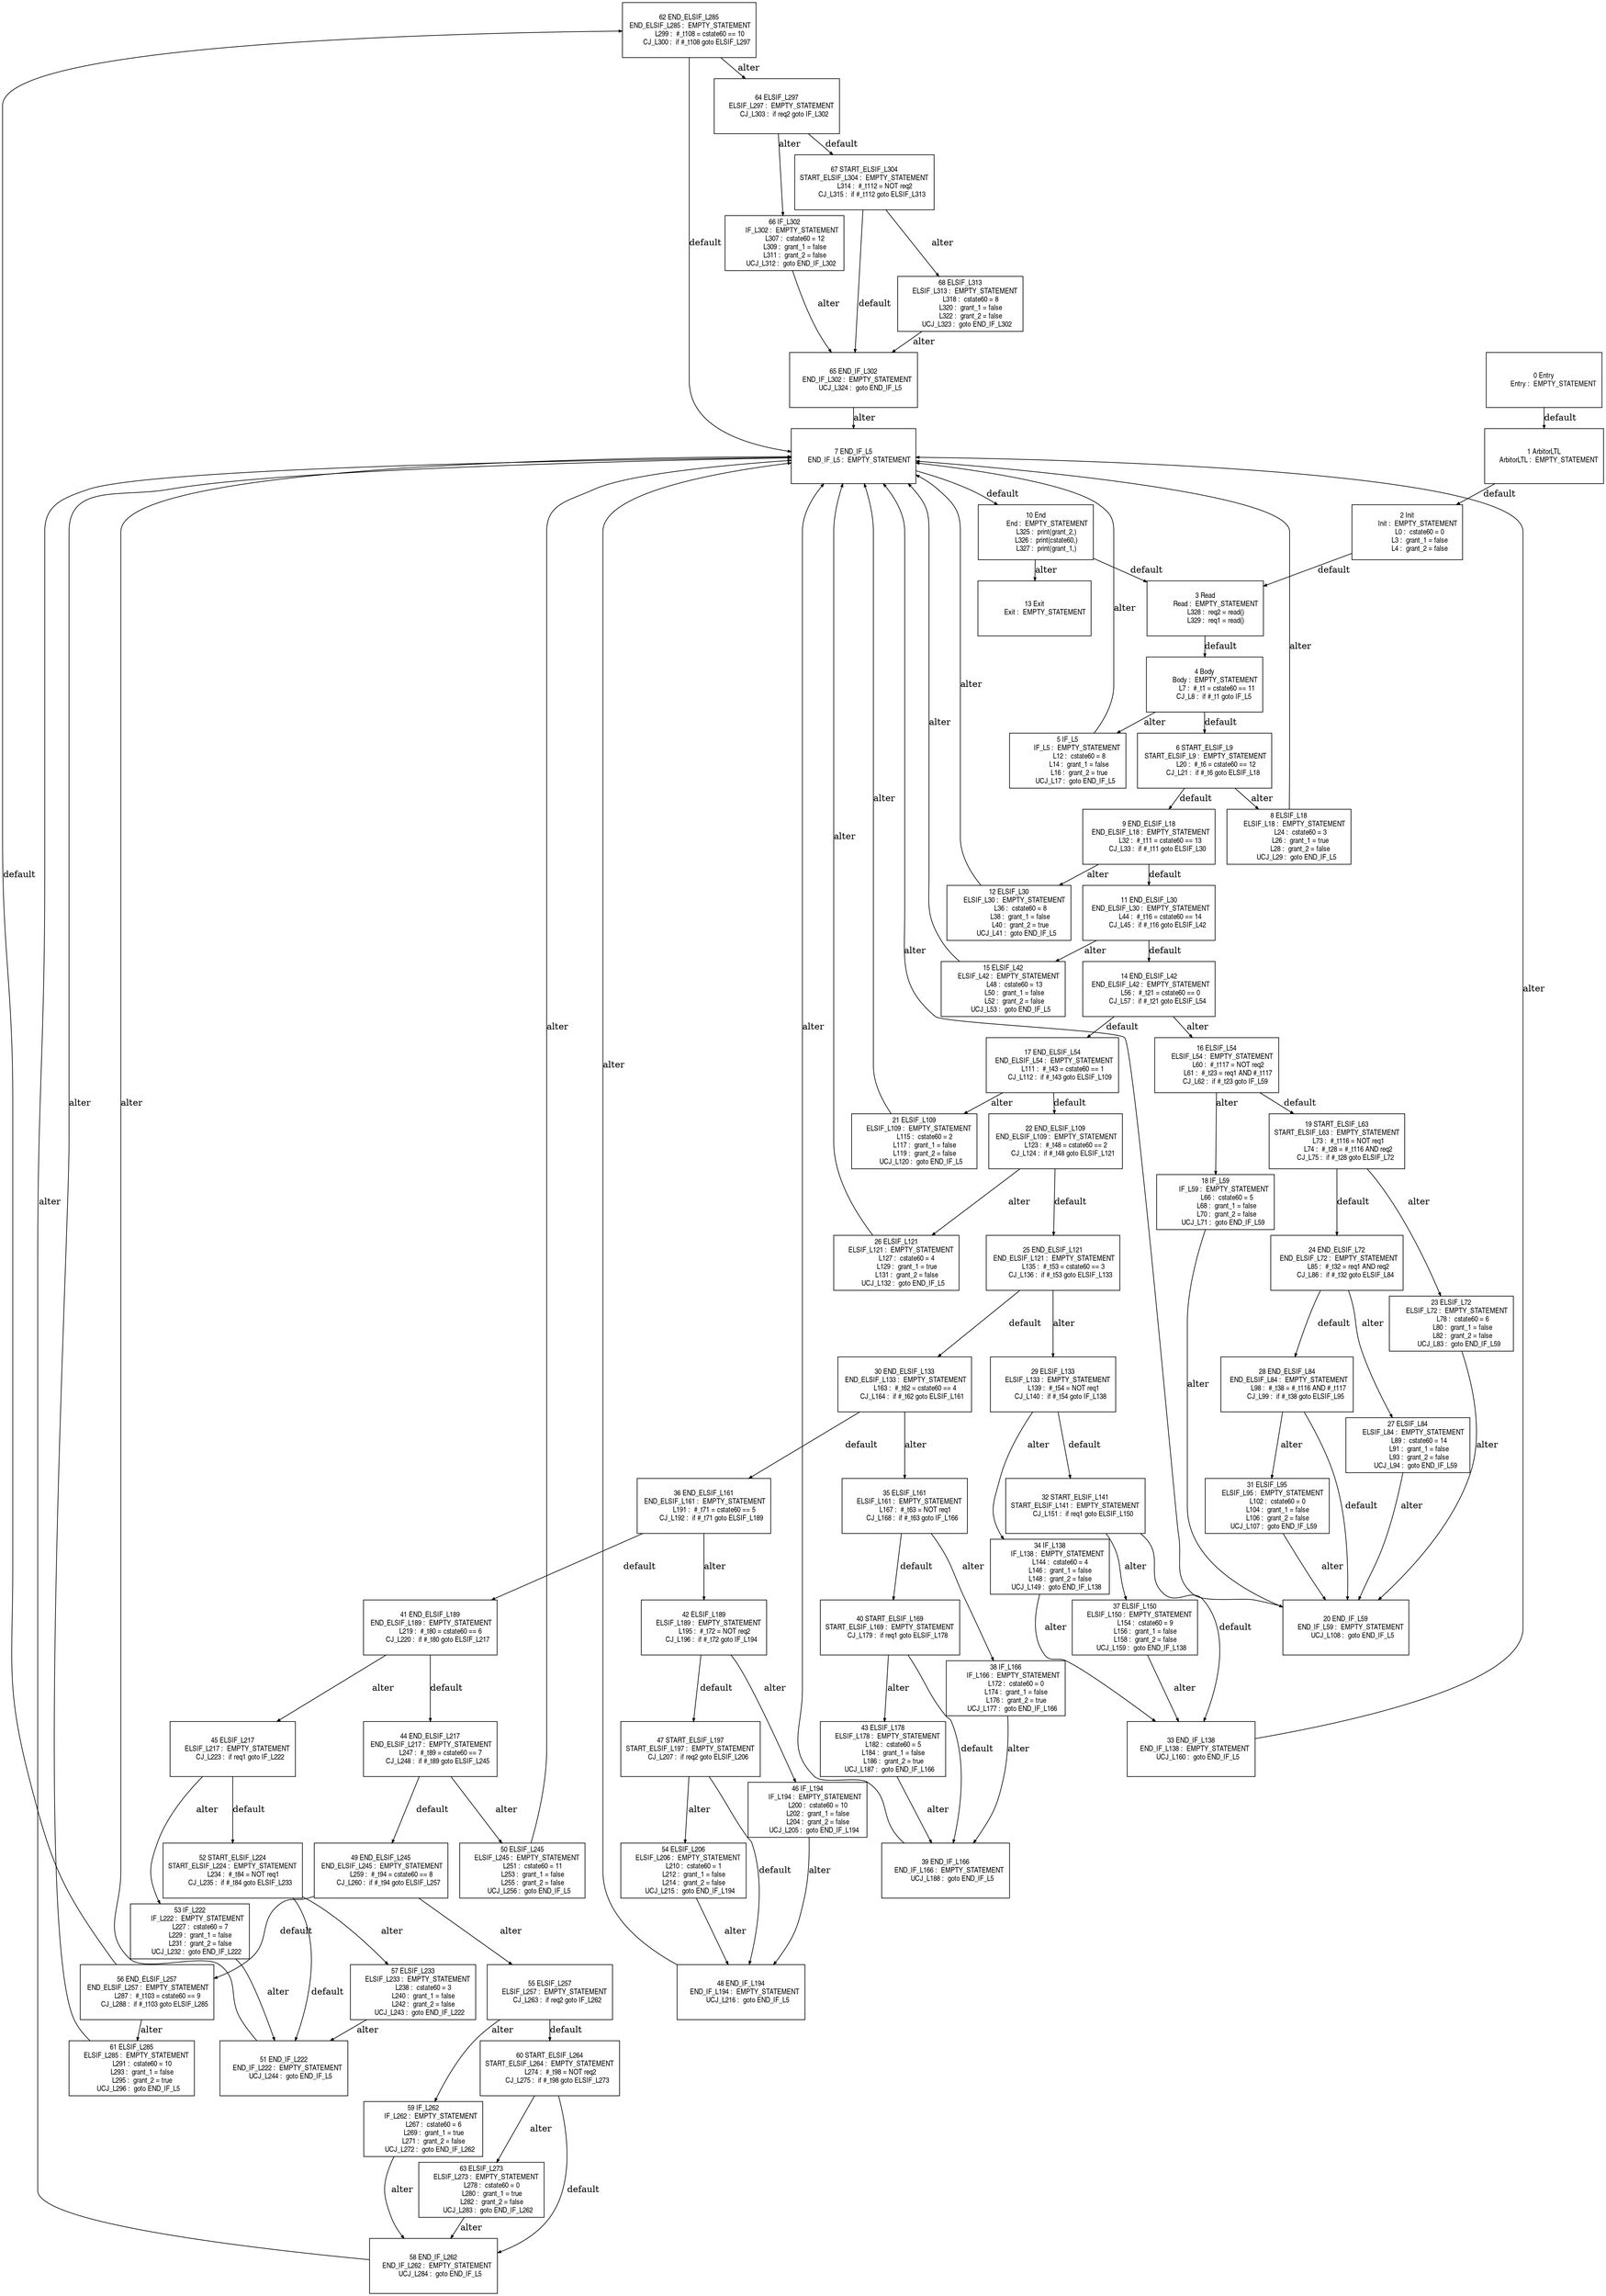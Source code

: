 digraph G {
  ranksep=.25;
  edge [arrowsize=.5]
  node [shape=rectangle, fontname="ArialNarrow",
        fontsize=12,  height=1.2];
  "62 END_ELSIF_L285
 END_ELSIF_L285 :  EMPTY_STATEMENT
           L299 :  #_t108 = cstate60 == 10
        CJ_L300 :  if #_t108 goto ELSIF_L297
"; "6 START_ELSIF_L9
 START_ELSIF_L9 :  EMPTY_STATEMENT
            L20 :  #_t6 = cstate60 == 12
         CJ_L21 :  if #_t6 goto ELSIF_L18
"; "29 ELSIF_L133
     ELSIF_L133 :  EMPTY_STATEMENT
           L139 :  #_t54 = NOT req1
        CJ_L140 :  if #_t54 goto IF_L138
"; "47 START_ELSIF_L197
START_ELSIF_L197 :  EMPTY_STATEMENT
        CJ_L207 :  if req2 goto ELSIF_L206
"; "15 ELSIF_L42
      ELSIF_L42 :  EMPTY_STATEMENT
            L48 :  cstate60 = 13
            L50 :  grant_1 = false
            L52 :  grant_2 = false
        UCJ_L53 :  goto END_IF_L5
"; "14 END_ELSIF_L42
  END_ELSIF_L42 :  EMPTY_STATEMENT
            L56 :  #_t21 = cstate60 == 0
         CJ_L57 :  if #_t21 goto ELSIF_L54
"; "63 ELSIF_L273
     ELSIF_L273 :  EMPTY_STATEMENT
           L278 :  cstate60 = 0
           L280 :  grant_1 = true
           L282 :  grant_2 = false
       UCJ_L283 :  goto END_IF_L262
"; "18 IF_L59
         IF_L59 :  EMPTY_STATEMENT
            L66 :  cstate60 = 5
            L68 :  grant_1 = false
            L70 :  grant_2 = false
        UCJ_L71 :  goto END_IF_L59
"; "46 IF_L194
        IF_L194 :  EMPTY_STATEMENT
           L200 :  cstate60 = 10
           L202 :  grant_1 = false
           L204 :  grant_2 = false
       UCJ_L205 :  goto END_IF_L194
"; "55 ELSIF_L257
     ELSIF_L257 :  EMPTY_STATEMENT
        CJ_L263 :  if req2 goto IF_L262
"; "37 ELSIF_L150
     ELSIF_L150 :  EMPTY_STATEMENT
           L154 :  cstate60 = 9
           L156 :  grant_1 = false
           L158 :  grant_2 = false
       UCJ_L159 :  goto END_IF_L138
"; "54 ELSIF_L206
     ELSIF_L206 :  EMPTY_STATEMENT
           L210 :  cstate60 = 1
           L212 :  grant_1 = false
           L214 :  grant_2 = false
       UCJ_L215 :  goto END_IF_L194
"; "7 END_IF_L5
      END_IF_L5 :  EMPTY_STATEMENT
"; "12 ELSIF_L30
      ELSIF_L30 :  EMPTY_STATEMENT
            L36 :  cstate60 = 8
            L38 :  grant_1 = false
            L40 :  grant_2 = true
        UCJ_L41 :  goto END_IF_L5
"; "42 ELSIF_L189
     ELSIF_L189 :  EMPTY_STATEMENT
           L195 :  #_t72 = NOT req2
        CJ_L196 :  if #_t72 goto IF_L194
"; "32 START_ELSIF_L141
START_ELSIF_L141 :  EMPTY_STATEMENT
        CJ_L151 :  if req1 goto ELSIF_L150
"; "24 END_ELSIF_L72
  END_ELSIF_L72 :  EMPTY_STATEMENT
            L85 :  #_t32 = req1 AND req2
         CJ_L86 :  if #_t32 goto ELSIF_L84
"; "10 End
            End :  EMPTY_STATEMENT
           L325 :  print(grant_2,)
           L326 :  print(cstate60,)
           L327 :  print(grant_1,)
"; "25 END_ELSIF_L121
 END_ELSIF_L121 :  EMPTY_STATEMENT
           L135 :  #_t53 = cstate60 == 3
        CJ_L136 :  if #_t53 goto ELSIF_L133
"; "23 ELSIF_L72
      ELSIF_L72 :  EMPTY_STATEMENT
            L78 :  cstate60 = 6
            L80 :  grant_1 = false
            L82 :  grant_2 = false
        UCJ_L83 :  goto END_IF_L59
"; "28 END_ELSIF_L84
  END_ELSIF_L84 :  EMPTY_STATEMENT
            L98 :  #_t38 = #_t116 AND #_t117
         CJ_L99 :  if #_t38 goto ELSIF_L95
"; "50 ELSIF_L245
     ELSIF_L245 :  EMPTY_STATEMENT
           L251 :  cstate60 = 11
           L253 :  grant_1 = false
           L255 :  grant_2 = false
       UCJ_L256 :  goto END_IF_L5
"; "8 ELSIF_L18
      ELSIF_L18 :  EMPTY_STATEMENT
            L24 :  cstate60 = 3
            L26 :  grant_1 = true
            L28 :  grant_2 = false
        UCJ_L29 :  goto END_IF_L5
"; "34 IF_L138
        IF_L138 :  EMPTY_STATEMENT
           L144 :  cstate60 = 4
           L146 :  grant_1 = false
           L148 :  grant_2 = false
       UCJ_L149 :  goto END_IF_L138
"; "45 ELSIF_L217
     ELSIF_L217 :  EMPTY_STATEMENT
        CJ_L223 :  if req1 goto IF_L222
"; "1 ArbitorLTL
     ArbitorLTL :  EMPTY_STATEMENT
"; "4 Body
           Body :  EMPTY_STATEMENT
             L7 :  #_t1 = cstate60 == 11
          CJ_L8 :  if #_t1 goto IF_L5
"; "41 END_ELSIF_L189
 END_ELSIF_L189 :  EMPTY_STATEMENT
           L219 :  #_t80 = cstate60 == 6
        CJ_L220 :  if #_t80 goto ELSIF_L217
"; "31 ELSIF_L95
      ELSIF_L95 :  EMPTY_STATEMENT
           L102 :  cstate60 = 0
           L104 :  grant_1 = false
           L106 :  grant_2 = false
       UCJ_L107 :  goto END_IF_L59
"; "38 IF_L166
        IF_L166 :  EMPTY_STATEMENT
           L172 :  cstate60 = 0
           L174 :  grant_1 = false
           L176 :  grant_2 = true
       UCJ_L177 :  goto END_IF_L166
"; "0 Entry
          Entry :  EMPTY_STATEMENT
"; "59 IF_L262
        IF_L262 :  EMPTY_STATEMENT
           L267 :  cstate60 = 6
           L269 :  grant_1 = true
           L271 :  grant_2 = false
       UCJ_L272 :  goto END_IF_L262
"; "35 ELSIF_L161
     ELSIF_L161 :  EMPTY_STATEMENT
           L167 :  #_t63 = NOT req1
        CJ_L168 :  if #_t63 goto IF_L166
"; "44 END_ELSIF_L217
 END_ELSIF_L217 :  EMPTY_STATEMENT
           L247 :  #_t89 = cstate60 == 7
        CJ_L248 :  if #_t89 goto ELSIF_L245
"; "64 ELSIF_L297
     ELSIF_L297 :  EMPTY_STATEMENT
        CJ_L303 :  if req2 goto IF_L302
"; "48 END_IF_L194
    END_IF_L194 :  EMPTY_STATEMENT
       UCJ_L216 :  goto END_IF_L5
"; "16 ELSIF_L54
      ELSIF_L54 :  EMPTY_STATEMENT
            L60 :  #_t117 = NOT req2
            L61 :  #_t23 = req1 AND #_t117
         CJ_L62 :  if #_t23 goto IF_L59
"; "30 END_ELSIF_L133
 END_ELSIF_L133 :  EMPTY_STATEMENT
           L163 :  #_t62 = cstate60 == 4
        CJ_L164 :  if #_t62 goto ELSIF_L161
"; "9 END_ELSIF_L18
  END_ELSIF_L18 :  EMPTY_STATEMENT
            L32 :  #_t11 = cstate60 == 13
         CJ_L33 :  if #_t11 goto ELSIF_L30
"; "43 ELSIF_L178
     ELSIF_L178 :  EMPTY_STATEMENT
           L182 :  cstate60 = 5
           L184 :  grant_1 = false
           L186 :  grant_2 = true
       UCJ_L187 :  goto END_IF_L166
"; "3 Read
           Read :  EMPTY_STATEMENT
           L328 :  req2 = read()
           L329 :  req1 = read()
"; "40 START_ELSIF_L169
START_ELSIF_L169 :  EMPTY_STATEMENT
        CJ_L179 :  if req1 goto ELSIF_L178
"; "39 END_IF_L166
    END_IF_L166 :  EMPTY_STATEMENT
       UCJ_L188 :  goto END_IF_L5
"; "19 START_ELSIF_L63
START_ELSIF_L63 :  EMPTY_STATEMENT
            L73 :  #_t116 = NOT req1
            L74 :  #_t28 = #_t116 AND req2
         CJ_L75 :  if #_t28 goto ELSIF_L72
"; "52 START_ELSIF_L224
START_ELSIF_L224 :  EMPTY_STATEMENT
           L234 :  #_t84 = NOT req1
        CJ_L235 :  if #_t84 goto ELSIF_L233
"; "58 END_IF_L262
    END_IF_L262 :  EMPTY_STATEMENT
       UCJ_L284 :  goto END_IF_L5
"; "5 IF_L5
          IF_L5 :  EMPTY_STATEMENT
            L12 :  cstate60 = 8
            L14 :  grant_1 = false
            L16 :  grant_2 = true
        UCJ_L17 :  goto END_IF_L5
"; "49 END_ELSIF_L245
 END_ELSIF_L245 :  EMPTY_STATEMENT
           L259 :  #_t94 = cstate60 == 8
        CJ_L260 :  if #_t94 goto ELSIF_L257
"; "68 ELSIF_L313
     ELSIF_L313 :  EMPTY_STATEMENT
           L318 :  cstate60 = 8
           L320 :  grant_1 = false
           L322 :  grant_2 = false
       UCJ_L323 :  goto END_IF_L302
"; "13 Exit
           Exit :  EMPTY_STATEMENT
"; "26 ELSIF_L121
     ELSIF_L121 :  EMPTY_STATEMENT
           L127 :  cstate60 = 4
           L129 :  grant_1 = true
           L131 :  grant_2 = false
       UCJ_L132 :  goto END_IF_L5
"; "11 END_ELSIF_L30
  END_ELSIF_L30 :  EMPTY_STATEMENT
            L44 :  #_t16 = cstate60 == 14
         CJ_L45 :  if #_t16 goto ELSIF_L42
"; "61 ELSIF_L285
     ELSIF_L285 :  EMPTY_STATEMENT
           L291 :  cstate60 = 10
           L293 :  grant_1 = false
           L295 :  grant_2 = true
       UCJ_L296 :  goto END_IF_L5
"; "17 END_ELSIF_L54
  END_ELSIF_L54 :  EMPTY_STATEMENT
           L111 :  #_t43 = cstate60 == 1
        CJ_L112 :  if #_t43 goto ELSIF_L109
"; "67 START_ELSIF_L304
START_ELSIF_L304 :  EMPTY_STATEMENT
           L314 :  #_t112 = NOT req2
        CJ_L315 :  if #_t112 goto ELSIF_L313
"; "22 END_ELSIF_L109
 END_ELSIF_L109 :  EMPTY_STATEMENT
           L123 :  #_t48 = cstate60 == 2
        CJ_L124 :  if #_t48 goto ELSIF_L121
"; "53 IF_L222
        IF_L222 :  EMPTY_STATEMENT
           L227 :  cstate60 = 7
           L229 :  grant_1 = false
           L231 :  grant_2 = false
       UCJ_L232 :  goto END_IF_L222
"; "65 END_IF_L302
    END_IF_L302 :  EMPTY_STATEMENT
       UCJ_L324 :  goto END_IF_L5
"; "20 END_IF_L59
     END_IF_L59 :  EMPTY_STATEMENT
       UCJ_L108 :  goto END_IF_L5
"; "66 IF_L302
        IF_L302 :  EMPTY_STATEMENT
           L307 :  cstate60 = 12
           L309 :  grant_1 = false
           L311 :  grant_2 = false
       UCJ_L312 :  goto END_IF_L302
"; "36 END_ELSIF_L161
 END_ELSIF_L161 :  EMPTY_STATEMENT
           L191 :  #_t71 = cstate60 == 5
        CJ_L192 :  if #_t71 goto ELSIF_L189
"; "60 START_ELSIF_L264
START_ELSIF_L264 :  EMPTY_STATEMENT
           L274 :  #_t98 = NOT req2
        CJ_L275 :  if #_t98 goto ELSIF_L273
"; "56 END_ELSIF_L257
 END_ELSIF_L257 :  EMPTY_STATEMENT
           L287 :  #_t103 = cstate60 == 9
        CJ_L288 :  if #_t103 goto ELSIF_L285
"; "57 ELSIF_L233
     ELSIF_L233 :  EMPTY_STATEMENT
           L238 :  cstate60 = 3
           L240 :  grant_1 = false
           L242 :  grant_2 = false
       UCJ_L243 :  goto END_IF_L222
"; "51 END_IF_L222
    END_IF_L222 :  EMPTY_STATEMENT
       UCJ_L244 :  goto END_IF_L5
"; "21 ELSIF_L109
     ELSIF_L109 :  EMPTY_STATEMENT
           L115 :  cstate60 = 2
           L117 :  grant_1 = false
           L119 :  grant_2 = false
       UCJ_L120 :  goto END_IF_L5
"; "2 Init
           Init :  EMPTY_STATEMENT
             L0 :  cstate60 = 0
             L3 :  grant_1 = false
             L4 :  grant_2 = false
"; "27 ELSIF_L84
      ELSIF_L84 :  EMPTY_STATEMENT
            L89 :  cstate60 = 14
            L91 :  grant_1 = false
            L93 :  grant_2 = false
        UCJ_L94 :  goto END_IF_L59
"; "33 END_IF_L138
    END_IF_L138 :  EMPTY_STATEMENT
       UCJ_L160 :  goto END_IF_L5
"; 
  "1 ArbitorLTL
     ArbitorLTL :  EMPTY_STATEMENT
" -> "2 Init
           Init :  EMPTY_STATEMENT
             L0 :  cstate60 = 0
             L3 :  grant_1 = false
             L4 :  grant_2 = false
"  [label="default"];
  "2 Init
           Init :  EMPTY_STATEMENT
             L0 :  cstate60 = 0
             L3 :  grant_1 = false
             L4 :  grant_2 = false
" -> "3 Read
           Read :  EMPTY_STATEMENT
           L328 :  req2 = read()
           L329 :  req1 = read()
"  [label="default"];
  "4 Body
           Body :  EMPTY_STATEMENT
             L7 :  #_t1 = cstate60 == 11
          CJ_L8 :  if #_t1 goto IF_L5
" -> "6 START_ELSIF_L9
 START_ELSIF_L9 :  EMPTY_STATEMENT
            L20 :  #_t6 = cstate60 == 12
         CJ_L21 :  if #_t6 goto ELSIF_L18
"  [label="default"];
  "4 Body
           Body :  EMPTY_STATEMENT
             L7 :  #_t1 = cstate60 == 11
          CJ_L8 :  if #_t1 goto IF_L5
" -> "5 IF_L5
          IF_L5 :  EMPTY_STATEMENT
            L12 :  cstate60 = 8
            L14 :  grant_1 = false
            L16 :  grant_2 = true
        UCJ_L17 :  goto END_IF_L5
"  [label="alter"];
  "5 IF_L5
          IF_L5 :  EMPTY_STATEMENT
            L12 :  cstate60 = 8
            L14 :  grant_1 = false
            L16 :  grant_2 = true
        UCJ_L17 :  goto END_IF_L5
" -> "7 END_IF_L5
      END_IF_L5 :  EMPTY_STATEMENT
"  [label="alter"];
  "6 START_ELSIF_L9
 START_ELSIF_L9 :  EMPTY_STATEMENT
            L20 :  #_t6 = cstate60 == 12
         CJ_L21 :  if #_t6 goto ELSIF_L18
" -> "9 END_ELSIF_L18
  END_ELSIF_L18 :  EMPTY_STATEMENT
            L32 :  #_t11 = cstate60 == 13
         CJ_L33 :  if #_t11 goto ELSIF_L30
"  [label="default"];
  "6 START_ELSIF_L9
 START_ELSIF_L9 :  EMPTY_STATEMENT
            L20 :  #_t6 = cstate60 == 12
         CJ_L21 :  if #_t6 goto ELSIF_L18
" -> "8 ELSIF_L18
      ELSIF_L18 :  EMPTY_STATEMENT
            L24 :  cstate60 = 3
            L26 :  grant_1 = true
            L28 :  grant_2 = false
        UCJ_L29 :  goto END_IF_L5
"  [label="alter"];
  "8 ELSIF_L18
      ELSIF_L18 :  EMPTY_STATEMENT
            L24 :  cstate60 = 3
            L26 :  grant_1 = true
            L28 :  grant_2 = false
        UCJ_L29 :  goto END_IF_L5
" -> "7 END_IF_L5
      END_IF_L5 :  EMPTY_STATEMENT
"  [label="alter"];
  "9 END_ELSIF_L18
  END_ELSIF_L18 :  EMPTY_STATEMENT
            L32 :  #_t11 = cstate60 == 13
         CJ_L33 :  if #_t11 goto ELSIF_L30
" -> "11 END_ELSIF_L30
  END_ELSIF_L30 :  EMPTY_STATEMENT
            L44 :  #_t16 = cstate60 == 14
         CJ_L45 :  if #_t16 goto ELSIF_L42
"  [label="default"];
  "9 END_ELSIF_L18
  END_ELSIF_L18 :  EMPTY_STATEMENT
            L32 :  #_t11 = cstate60 == 13
         CJ_L33 :  if #_t11 goto ELSIF_L30
" -> "12 ELSIF_L30
      ELSIF_L30 :  EMPTY_STATEMENT
            L36 :  cstate60 = 8
            L38 :  grant_1 = false
            L40 :  grant_2 = true
        UCJ_L41 :  goto END_IF_L5
"  [label="alter"];
  "12 ELSIF_L30
      ELSIF_L30 :  EMPTY_STATEMENT
            L36 :  cstate60 = 8
            L38 :  grant_1 = false
            L40 :  grant_2 = true
        UCJ_L41 :  goto END_IF_L5
" -> "7 END_IF_L5
      END_IF_L5 :  EMPTY_STATEMENT
"  [label="alter"];
  "11 END_ELSIF_L30
  END_ELSIF_L30 :  EMPTY_STATEMENT
            L44 :  #_t16 = cstate60 == 14
         CJ_L45 :  if #_t16 goto ELSIF_L42
" -> "14 END_ELSIF_L42
  END_ELSIF_L42 :  EMPTY_STATEMENT
            L56 :  #_t21 = cstate60 == 0
         CJ_L57 :  if #_t21 goto ELSIF_L54
"  [label="default"];
  "11 END_ELSIF_L30
  END_ELSIF_L30 :  EMPTY_STATEMENT
            L44 :  #_t16 = cstate60 == 14
         CJ_L45 :  if #_t16 goto ELSIF_L42
" -> "15 ELSIF_L42
      ELSIF_L42 :  EMPTY_STATEMENT
            L48 :  cstate60 = 13
            L50 :  grant_1 = false
            L52 :  grant_2 = false
        UCJ_L53 :  goto END_IF_L5
"  [label="alter"];
  "15 ELSIF_L42
      ELSIF_L42 :  EMPTY_STATEMENT
            L48 :  cstate60 = 13
            L50 :  grant_1 = false
            L52 :  grant_2 = false
        UCJ_L53 :  goto END_IF_L5
" -> "7 END_IF_L5
      END_IF_L5 :  EMPTY_STATEMENT
"  [label="alter"];
  "14 END_ELSIF_L42
  END_ELSIF_L42 :  EMPTY_STATEMENT
            L56 :  #_t21 = cstate60 == 0
         CJ_L57 :  if #_t21 goto ELSIF_L54
" -> "17 END_ELSIF_L54
  END_ELSIF_L54 :  EMPTY_STATEMENT
           L111 :  #_t43 = cstate60 == 1
        CJ_L112 :  if #_t43 goto ELSIF_L109
"  [label="default"];
  "14 END_ELSIF_L42
  END_ELSIF_L42 :  EMPTY_STATEMENT
            L56 :  #_t21 = cstate60 == 0
         CJ_L57 :  if #_t21 goto ELSIF_L54
" -> "16 ELSIF_L54
      ELSIF_L54 :  EMPTY_STATEMENT
            L60 :  #_t117 = NOT req2
            L61 :  #_t23 = req1 AND #_t117
         CJ_L62 :  if #_t23 goto IF_L59
"  [label="alter"];
  "16 ELSIF_L54
      ELSIF_L54 :  EMPTY_STATEMENT
            L60 :  #_t117 = NOT req2
            L61 :  #_t23 = req1 AND #_t117
         CJ_L62 :  if #_t23 goto IF_L59
" -> "19 START_ELSIF_L63
START_ELSIF_L63 :  EMPTY_STATEMENT
            L73 :  #_t116 = NOT req1
            L74 :  #_t28 = #_t116 AND req2
         CJ_L75 :  if #_t28 goto ELSIF_L72
"  [label="default"];
  "16 ELSIF_L54
      ELSIF_L54 :  EMPTY_STATEMENT
            L60 :  #_t117 = NOT req2
            L61 :  #_t23 = req1 AND #_t117
         CJ_L62 :  if #_t23 goto IF_L59
" -> "18 IF_L59
         IF_L59 :  EMPTY_STATEMENT
            L66 :  cstate60 = 5
            L68 :  grant_1 = false
            L70 :  grant_2 = false
        UCJ_L71 :  goto END_IF_L59
"  [label="alter"];
  "18 IF_L59
         IF_L59 :  EMPTY_STATEMENT
            L66 :  cstate60 = 5
            L68 :  grant_1 = false
            L70 :  grant_2 = false
        UCJ_L71 :  goto END_IF_L59
" -> "20 END_IF_L59
     END_IF_L59 :  EMPTY_STATEMENT
       UCJ_L108 :  goto END_IF_L5
"  [label="alter"];
  "19 START_ELSIF_L63
START_ELSIF_L63 :  EMPTY_STATEMENT
            L73 :  #_t116 = NOT req1
            L74 :  #_t28 = #_t116 AND req2
         CJ_L75 :  if #_t28 goto ELSIF_L72
" -> "24 END_ELSIF_L72
  END_ELSIF_L72 :  EMPTY_STATEMENT
            L85 :  #_t32 = req1 AND req2
         CJ_L86 :  if #_t32 goto ELSIF_L84
"  [label="default"];
  "19 START_ELSIF_L63
START_ELSIF_L63 :  EMPTY_STATEMENT
            L73 :  #_t116 = NOT req1
            L74 :  #_t28 = #_t116 AND req2
         CJ_L75 :  if #_t28 goto ELSIF_L72
" -> "23 ELSIF_L72
      ELSIF_L72 :  EMPTY_STATEMENT
            L78 :  cstate60 = 6
            L80 :  grant_1 = false
            L82 :  grant_2 = false
        UCJ_L83 :  goto END_IF_L59
"  [label="alter"];
  "23 ELSIF_L72
      ELSIF_L72 :  EMPTY_STATEMENT
            L78 :  cstate60 = 6
            L80 :  grant_1 = false
            L82 :  grant_2 = false
        UCJ_L83 :  goto END_IF_L59
" -> "20 END_IF_L59
     END_IF_L59 :  EMPTY_STATEMENT
       UCJ_L108 :  goto END_IF_L5
"  [label="alter"];
  "24 END_ELSIF_L72
  END_ELSIF_L72 :  EMPTY_STATEMENT
            L85 :  #_t32 = req1 AND req2
         CJ_L86 :  if #_t32 goto ELSIF_L84
" -> "28 END_ELSIF_L84
  END_ELSIF_L84 :  EMPTY_STATEMENT
            L98 :  #_t38 = #_t116 AND #_t117
         CJ_L99 :  if #_t38 goto ELSIF_L95
"  [label="default"];
  "24 END_ELSIF_L72
  END_ELSIF_L72 :  EMPTY_STATEMENT
            L85 :  #_t32 = req1 AND req2
         CJ_L86 :  if #_t32 goto ELSIF_L84
" -> "27 ELSIF_L84
      ELSIF_L84 :  EMPTY_STATEMENT
            L89 :  cstate60 = 14
            L91 :  grant_1 = false
            L93 :  grant_2 = false
        UCJ_L94 :  goto END_IF_L59
"  [label="alter"];
  "27 ELSIF_L84
      ELSIF_L84 :  EMPTY_STATEMENT
            L89 :  cstate60 = 14
            L91 :  grant_1 = false
            L93 :  grant_2 = false
        UCJ_L94 :  goto END_IF_L59
" -> "20 END_IF_L59
     END_IF_L59 :  EMPTY_STATEMENT
       UCJ_L108 :  goto END_IF_L5
"  [label="alter"];
  "28 END_ELSIF_L84
  END_ELSIF_L84 :  EMPTY_STATEMENT
            L98 :  #_t38 = #_t116 AND #_t117
         CJ_L99 :  if #_t38 goto ELSIF_L95
" -> "20 END_IF_L59
     END_IF_L59 :  EMPTY_STATEMENT
       UCJ_L108 :  goto END_IF_L5
"  [label="default"];
  "28 END_ELSIF_L84
  END_ELSIF_L84 :  EMPTY_STATEMENT
            L98 :  #_t38 = #_t116 AND #_t117
         CJ_L99 :  if #_t38 goto ELSIF_L95
" -> "31 ELSIF_L95
      ELSIF_L95 :  EMPTY_STATEMENT
           L102 :  cstate60 = 0
           L104 :  grant_1 = false
           L106 :  grant_2 = false
       UCJ_L107 :  goto END_IF_L59
"  [label="alter"];
  "31 ELSIF_L95
      ELSIF_L95 :  EMPTY_STATEMENT
           L102 :  cstate60 = 0
           L104 :  grant_1 = false
           L106 :  grant_2 = false
       UCJ_L107 :  goto END_IF_L59
" -> "20 END_IF_L59
     END_IF_L59 :  EMPTY_STATEMENT
       UCJ_L108 :  goto END_IF_L5
"  [label="alter"];
  "20 END_IF_L59
     END_IF_L59 :  EMPTY_STATEMENT
       UCJ_L108 :  goto END_IF_L5
" -> "7 END_IF_L5
      END_IF_L5 :  EMPTY_STATEMENT
"  [label="alter"];
  "17 END_ELSIF_L54
  END_ELSIF_L54 :  EMPTY_STATEMENT
           L111 :  #_t43 = cstate60 == 1
        CJ_L112 :  if #_t43 goto ELSIF_L109
" -> "22 END_ELSIF_L109
 END_ELSIF_L109 :  EMPTY_STATEMENT
           L123 :  #_t48 = cstate60 == 2
        CJ_L124 :  if #_t48 goto ELSIF_L121
"  [label="default"];
  "17 END_ELSIF_L54
  END_ELSIF_L54 :  EMPTY_STATEMENT
           L111 :  #_t43 = cstate60 == 1
        CJ_L112 :  if #_t43 goto ELSIF_L109
" -> "21 ELSIF_L109
     ELSIF_L109 :  EMPTY_STATEMENT
           L115 :  cstate60 = 2
           L117 :  grant_1 = false
           L119 :  grant_2 = false
       UCJ_L120 :  goto END_IF_L5
"  [label="alter"];
  "21 ELSIF_L109
     ELSIF_L109 :  EMPTY_STATEMENT
           L115 :  cstate60 = 2
           L117 :  grant_1 = false
           L119 :  grant_2 = false
       UCJ_L120 :  goto END_IF_L5
" -> "7 END_IF_L5
      END_IF_L5 :  EMPTY_STATEMENT
"  [label="alter"];
  "22 END_ELSIF_L109
 END_ELSIF_L109 :  EMPTY_STATEMENT
           L123 :  #_t48 = cstate60 == 2
        CJ_L124 :  if #_t48 goto ELSIF_L121
" -> "25 END_ELSIF_L121
 END_ELSIF_L121 :  EMPTY_STATEMENT
           L135 :  #_t53 = cstate60 == 3
        CJ_L136 :  if #_t53 goto ELSIF_L133
"  [label="default"];
  "22 END_ELSIF_L109
 END_ELSIF_L109 :  EMPTY_STATEMENT
           L123 :  #_t48 = cstate60 == 2
        CJ_L124 :  if #_t48 goto ELSIF_L121
" -> "26 ELSIF_L121
     ELSIF_L121 :  EMPTY_STATEMENT
           L127 :  cstate60 = 4
           L129 :  grant_1 = true
           L131 :  grant_2 = false
       UCJ_L132 :  goto END_IF_L5
"  [label="alter"];
  "26 ELSIF_L121
     ELSIF_L121 :  EMPTY_STATEMENT
           L127 :  cstate60 = 4
           L129 :  grant_1 = true
           L131 :  grant_2 = false
       UCJ_L132 :  goto END_IF_L5
" -> "7 END_IF_L5
      END_IF_L5 :  EMPTY_STATEMENT
"  [label="alter"];
  "25 END_ELSIF_L121
 END_ELSIF_L121 :  EMPTY_STATEMENT
           L135 :  #_t53 = cstate60 == 3
        CJ_L136 :  if #_t53 goto ELSIF_L133
" -> "30 END_ELSIF_L133
 END_ELSIF_L133 :  EMPTY_STATEMENT
           L163 :  #_t62 = cstate60 == 4
        CJ_L164 :  if #_t62 goto ELSIF_L161
"  [label="default"];
  "25 END_ELSIF_L121
 END_ELSIF_L121 :  EMPTY_STATEMENT
           L135 :  #_t53 = cstate60 == 3
        CJ_L136 :  if #_t53 goto ELSIF_L133
" -> "29 ELSIF_L133
     ELSIF_L133 :  EMPTY_STATEMENT
           L139 :  #_t54 = NOT req1
        CJ_L140 :  if #_t54 goto IF_L138
"  [label="alter"];
  "29 ELSIF_L133
     ELSIF_L133 :  EMPTY_STATEMENT
           L139 :  #_t54 = NOT req1
        CJ_L140 :  if #_t54 goto IF_L138
" -> "32 START_ELSIF_L141
START_ELSIF_L141 :  EMPTY_STATEMENT
        CJ_L151 :  if req1 goto ELSIF_L150
"  [label="default"];
  "29 ELSIF_L133
     ELSIF_L133 :  EMPTY_STATEMENT
           L139 :  #_t54 = NOT req1
        CJ_L140 :  if #_t54 goto IF_L138
" -> "34 IF_L138
        IF_L138 :  EMPTY_STATEMENT
           L144 :  cstate60 = 4
           L146 :  grant_1 = false
           L148 :  grant_2 = false
       UCJ_L149 :  goto END_IF_L138
"  [label="alter"];
  "34 IF_L138
        IF_L138 :  EMPTY_STATEMENT
           L144 :  cstate60 = 4
           L146 :  grant_1 = false
           L148 :  grant_2 = false
       UCJ_L149 :  goto END_IF_L138
" -> "33 END_IF_L138
    END_IF_L138 :  EMPTY_STATEMENT
       UCJ_L160 :  goto END_IF_L5
"  [label="alter"];
  "32 START_ELSIF_L141
START_ELSIF_L141 :  EMPTY_STATEMENT
        CJ_L151 :  if req1 goto ELSIF_L150
" -> "33 END_IF_L138
    END_IF_L138 :  EMPTY_STATEMENT
       UCJ_L160 :  goto END_IF_L5
"  [label="default"];
  "32 START_ELSIF_L141
START_ELSIF_L141 :  EMPTY_STATEMENT
        CJ_L151 :  if req1 goto ELSIF_L150
" -> "37 ELSIF_L150
     ELSIF_L150 :  EMPTY_STATEMENT
           L154 :  cstate60 = 9
           L156 :  grant_1 = false
           L158 :  grant_2 = false
       UCJ_L159 :  goto END_IF_L138
"  [label="alter"];
  "37 ELSIF_L150
     ELSIF_L150 :  EMPTY_STATEMENT
           L154 :  cstate60 = 9
           L156 :  grant_1 = false
           L158 :  grant_2 = false
       UCJ_L159 :  goto END_IF_L138
" -> "33 END_IF_L138
    END_IF_L138 :  EMPTY_STATEMENT
       UCJ_L160 :  goto END_IF_L5
"  [label="alter"];
  "33 END_IF_L138
    END_IF_L138 :  EMPTY_STATEMENT
       UCJ_L160 :  goto END_IF_L5
" -> "7 END_IF_L5
      END_IF_L5 :  EMPTY_STATEMENT
"  [label="alter"];
  "30 END_ELSIF_L133
 END_ELSIF_L133 :  EMPTY_STATEMENT
           L163 :  #_t62 = cstate60 == 4
        CJ_L164 :  if #_t62 goto ELSIF_L161
" -> "36 END_ELSIF_L161
 END_ELSIF_L161 :  EMPTY_STATEMENT
           L191 :  #_t71 = cstate60 == 5
        CJ_L192 :  if #_t71 goto ELSIF_L189
"  [label="default"];
  "30 END_ELSIF_L133
 END_ELSIF_L133 :  EMPTY_STATEMENT
           L163 :  #_t62 = cstate60 == 4
        CJ_L164 :  if #_t62 goto ELSIF_L161
" -> "35 ELSIF_L161
     ELSIF_L161 :  EMPTY_STATEMENT
           L167 :  #_t63 = NOT req1
        CJ_L168 :  if #_t63 goto IF_L166
"  [label="alter"];
  "35 ELSIF_L161
     ELSIF_L161 :  EMPTY_STATEMENT
           L167 :  #_t63 = NOT req1
        CJ_L168 :  if #_t63 goto IF_L166
" -> "40 START_ELSIF_L169
START_ELSIF_L169 :  EMPTY_STATEMENT
        CJ_L179 :  if req1 goto ELSIF_L178
"  [label="default"];
  "35 ELSIF_L161
     ELSIF_L161 :  EMPTY_STATEMENT
           L167 :  #_t63 = NOT req1
        CJ_L168 :  if #_t63 goto IF_L166
" -> "38 IF_L166
        IF_L166 :  EMPTY_STATEMENT
           L172 :  cstate60 = 0
           L174 :  grant_1 = false
           L176 :  grant_2 = true
       UCJ_L177 :  goto END_IF_L166
"  [label="alter"];
  "38 IF_L166
        IF_L166 :  EMPTY_STATEMENT
           L172 :  cstate60 = 0
           L174 :  grant_1 = false
           L176 :  grant_2 = true
       UCJ_L177 :  goto END_IF_L166
" -> "39 END_IF_L166
    END_IF_L166 :  EMPTY_STATEMENT
       UCJ_L188 :  goto END_IF_L5
"  [label="alter"];
  "40 START_ELSIF_L169
START_ELSIF_L169 :  EMPTY_STATEMENT
        CJ_L179 :  if req1 goto ELSIF_L178
" -> "39 END_IF_L166
    END_IF_L166 :  EMPTY_STATEMENT
       UCJ_L188 :  goto END_IF_L5
"  [label="default"];
  "40 START_ELSIF_L169
START_ELSIF_L169 :  EMPTY_STATEMENT
        CJ_L179 :  if req1 goto ELSIF_L178
" -> "43 ELSIF_L178
     ELSIF_L178 :  EMPTY_STATEMENT
           L182 :  cstate60 = 5
           L184 :  grant_1 = false
           L186 :  grant_2 = true
       UCJ_L187 :  goto END_IF_L166
"  [label="alter"];
  "43 ELSIF_L178
     ELSIF_L178 :  EMPTY_STATEMENT
           L182 :  cstate60 = 5
           L184 :  grant_1 = false
           L186 :  grant_2 = true
       UCJ_L187 :  goto END_IF_L166
" -> "39 END_IF_L166
    END_IF_L166 :  EMPTY_STATEMENT
       UCJ_L188 :  goto END_IF_L5
"  [label="alter"];
  "39 END_IF_L166
    END_IF_L166 :  EMPTY_STATEMENT
       UCJ_L188 :  goto END_IF_L5
" -> "7 END_IF_L5
      END_IF_L5 :  EMPTY_STATEMENT
"  [label="alter"];
  "36 END_ELSIF_L161
 END_ELSIF_L161 :  EMPTY_STATEMENT
           L191 :  #_t71 = cstate60 == 5
        CJ_L192 :  if #_t71 goto ELSIF_L189
" -> "41 END_ELSIF_L189
 END_ELSIF_L189 :  EMPTY_STATEMENT
           L219 :  #_t80 = cstate60 == 6
        CJ_L220 :  if #_t80 goto ELSIF_L217
"  [label="default"];
  "36 END_ELSIF_L161
 END_ELSIF_L161 :  EMPTY_STATEMENT
           L191 :  #_t71 = cstate60 == 5
        CJ_L192 :  if #_t71 goto ELSIF_L189
" -> "42 ELSIF_L189
     ELSIF_L189 :  EMPTY_STATEMENT
           L195 :  #_t72 = NOT req2
        CJ_L196 :  if #_t72 goto IF_L194
"  [label="alter"];
  "42 ELSIF_L189
     ELSIF_L189 :  EMPTY_STATEMENT
           L195 :  #_t72 = NOT req2
        CJ_L196 :  if #_t72 goto IF_L194
" -> "47 START_ELSIF_L197
START_ELSIF_L197 :  EMPTY_STATEMENT
        CJ_L207 :  if req2 goto ELSIF_L206
"  [label="default"];
  "42 ELSIF_L189
     ELSIF_L189 :  EMPTY_STATEMENT
           L195 :  #_t72 = NOT req2
        CJ_L196 :  if #_t72 goto IF_L194
" -> "46 IF_L194
        IF_L194 :  EMPTY_STATEMENT
           L200 :  cstate60 = 10
           L202 :  grant_1 = false
           L204 :  grant_2 = false
       UCJ_L205 :  goto END_IF_L194
"  [label="alter"];
  "46 IF_L194
        IF_L194 :  EMPTY_STATEMENT
           L200 :  cstate60 = 10
           L202 :  grant_1 = false
           L204 :  grant_2 = false
       UCJ_L205 :  goto END_IF_L194
" -> "48 END_IF_L194
    END_IF_L194 :  EMPTY_STATEMENT
       UCJ_L216 :  goto END_IF_L5
"  [label="alter"];
  "47 START_ELSIF_L197
START_ELSIF_L197 :  EMPTY_STATEMENT
        CJ_L207 :  if req2 goto ELSIF_L206
" -> "48 END_IF_L194
    END_IF_L194 :  EMPTY_STATEMENT
       UCJ_L216 :  goto END_IF_L5
"  [label="default"];
  "47 START_ELSIF_L197
START_ELSIF_L197 :  EMPTY_STATEMENT
        CJ_L207 :  if req2 goto ELSIF_L206
" -> "54 ELSIF_L206
     ELSIF_L206 :  EMPTY_STATEMENT
           L210 :  cstate60 = 1
           L212 :  grant_1 = false
           L214 :  grant_2 = false
       UCJ_L215 :  goto END_IF_L194
"  [label="alter"];
  "54 ELSIF_L206
     ELSIF_L206 :  EMPTY_STATEMENT
           L210 :  cstate60 = 1
           L212 :  grant_1 = false
           L214 :  grant_2 = false
       UCJ_L215 :  goto END_IF_L194
" -> "48 END_IF_L194
    END_IF_L194 :  EMPTY_STATEMENT
       UCJ_L216 :  goto END_IF_L5
"  [label="alter"];
  "48 END_IF_L194
    END_IF_L194 :  EMPTY_STATEMENT
       UCJ_L216 :  goto END_IF_L5
" -> "7 END_IF_L5
      END_IF_L5 :  EMPTY_STATEMENT
"  [label="alter"];
  "41 END_ELSIF_L189
 END_ELSIF_L189 :  EMPTY_STATEMENT
           L219 :  #_t80 = cstate60 == 6
        CJ_L220 :  if #_t80 goto ELSIF_L217
" -> "44 END_ELSIF_L217
 END_ELSIF_L217 :  EMPTY_STATEMENT
           L247 :  #_t89 = cstate60 == 7
        CJ_L248 :  if #_t89 goto ELSIF_L245
"  [label="default"];
  "41 END_ELSIF_L189
 END_ELSIF_L189 :  EMPTY_STATEMENT
           L219 :  #_t80 = cstate60 == 6
        CJ_L220 :  if #_t80 goto ELSIF_L217
" -> "45 ELSIF_L217
     ELSIF_L217 :  EMPTY_STATEMENT
        CJ_L223 :  if req1 goto IF_L222
"  [label="alter"];
  "45 ELSIF_L217
     ELSIF_L217 :  EMPTY_STATEMENT
        CJ_L223 :  if req1 goto IF_L222
" -> "52 START_ELSIF_L224
START_ELSIF_L224 :  EMPTY_STATEMENT
           L234 :  #_t84 = NOT req1
        CJ_L235 :  if #_t84 goto ELSIF_L233
"  [label="default"];
  "45 ELSIF_L217
     ELSIF_L217 :  EMPTY_STATEMENT
        CJ_L223 :  if req1 goto IF_L222
" -> "53 IF_L222
        IF_L222 :  EMPTY_STATEMENT
           L227 :  cstate60 = 7
           L229 :  grant_1 = false
           L231 :  grant_2 = false
       UCJ_L232 :  goto END_IF_L222
"  [label="alter"];
  "53 IF_L222
        IF_L222 :  EMPTY_STATEMENT
           L227 :  cstate60 = 7
           L229 :  grant_1 = false
           L231 :  grant_2 = false
       UCJ_L232 :  goto END_IF_L222
" -> "51 END_IF_L222
    END_IF_L222 :  EMPTY_STATEMENT
       UCJ_L244 :  goto END_IF_L5
"  [label="alter"];
  "52 START_ELSIF_L224
START_ELSIF_L224 :  EMPTY_STATEMENT
           L234 :  #_t84 = NOT req1
        CJ_L235 :  if #_t84 goto ELSIF_L233
" -> "51 END_IF_L222
    END_IF_L222 :  EMPTY_STATEMENT
       UCJ_L244 :  goto END_IF_L5
"  [label="default"];
  "52 START_ELSIF_L224
START_ELSIF_L224 :  EMPTY_STATEMENT
           L234 :  #_t84 = NOT req1
        CJ_L235 :  if #_t84 goto ELSIF_L233
" -> "57 ELSIF_L233
     ELSIF_L233 :  EMPTY_STATEMENT
           L238 :  cstate60 = 3
           L240 :  grant_1 = false
           L242 :  grant_2 = false
       UCJ_L243 :  goto END_IF_L222
"  [label="alter"];
  "57 ELSIF_L233
     ELSIF_L233 :  EMPTY_STATEMENT
           L238 :  cstate60 = 3
           L240 :  grant_1 = false
           L242 :  grant_2 = false
       UCJ_L243 :  goto END_IF_L222
" -> "51 END_IF_L222
    END_IF_L222 :  EMPTY_STATEMENT
       UCJ_L244 :  goto END_IF_L5
"  [label="alter"];
  "51 END_IF_L222
    END_IF_L222 :  EMPTY_STATEMENT
       UCJ_L244 :  goto END_IF_L5
" -> "7 END_IF_L5
      END_IF_L5 :  EMPTY_STATEMENT
"  [label="alter"];
  "44 END_ELSIF_L217
 END_ELSIF_L217 :  EMPTY_STATEMENT
           L247 :  #_t89 = cstate60 == 7
        CJ_L248 :  if #_t89 goto ELSIF_L245
" -> "49 END_ELSIF_L245
 END_ELSIF_L245 :  EMPTY_STATEMENT
           L259 :  #_t94 = cstate60 == 8
        CJ_L260 :  if #_t94 goto ELSIF_L257
"  [label="default"];
  "44 END_ELSIF_L217
 END_ELSIF_L217 :  EMPTY_STATEMENT
           L247 :  #_t89 = cstate60 == 7
        CJ_L248 :  if #_t89 goto ELSIF_L245
" -> "50 ELSIF_L245
     ELSIF_L245 :  EMPTY_STATEMENT
           L251 :  cstate60 = 11
           L253 :  grant_1 = false
           L255 :  grant_2 = false
       UCJ_L256 :  goto END_IF_L5
"  [label="alter"];
  "50 ELSIF_L245
     ELSIF_L245 :  EMPTY_STATEMENT
           L251 :  cstate60 = 11
           L253 :  grant_1 = false
           L255 :  grant_2 = false
       UCJ_L256 :  goto END_IF_L5
" -> "7 END_IF_L5
      END_IF_L5 :  EMPTY_STATEMENT
"  [label="alter"];
  "49 END_ELSIF_L245
 END_ELSIF_L245 :  EMPTY_STATEMENT
           L259 :  #_t94 = cstate60 == 8
        CJ_L260 :  if #_t94 goto ELSIF_L257
" -> "56 END_ELSIF_L257
 END_ELSIF_L257 :  EMPTY_STATEMENT
           L287 :  #_t103 = cstate60 == 9
        CJ_L288 :  if #_t103 goto ELSIF_L285
"  [label="default"];
  "49 END_ELSIF_L245
 END_ELSIF_L245 :  EMPTY_STATEMENT
           L259 :  #_t94 = cstate60 == 8
        CJ_L260 :  if #_t94 goto ELSIF_L257
" -> "55 ELSIF_L257
     ELSIF_L257 :  EMPTY_STATEMENT
        CJ_L263 :  if req2 goto IF_L262
"  [label="alter"];
  "55 ELSIF_L257
     ELSIF_L257 :  EMPTY_STATEMENT
        CJ_L263 :  if req2 goto IF_L262
" -> "60 START_ELSIF_L264
START_ELSIF_L264 :  EMPTY_STATEMENT
           L274 :  #_t98 = NOT req2
        CJ_L275 :  if #_t98 goto ELSIF_L273
"  [label="default"];
  "55 ELSIF_L257
     ELSIF_L257 :  EMPTY_STATEMENT
        CJ_L263 :  if req2 goto IF_L262
" -> "59 IF_L262
        IF_L262 :  EMPTY_STATEMENT
           L267 :  cstate60 = 6
           L269 :  grant_1 = true
           L271 :  grant_2 = false
       UCJ_L272 :  goto END_IF_L262
"  [label="alter"];
  "59 IF_L262
        IF_L262 :  EMPTY_STATEMENT
           L267 :  cstate60 = 6
           L269 :  grant_1 = true
           L271 :  grant_2 = false
       UCJ_L272 :  goto END_IF_L262
" -> "58 END_IF_L262
    END_IF_L262 :  EMPTY_STATEMENT
       UCJ_L284 :  goto END_IF_L5
"  [label="alter"];
  "60 START_ELSIF_L264
START_ELSIF_L264 :  EMPTY_STATEMENT
           L274 :  #_t98 = NOT req2
        CJ_L275 :  if #_t98 goto ELSIF_L273
" -> "58 END_IF_L262
    END_IF_L262 :  EMPTY_STATEMENT
       UCJ_L284 :  goto END_IF_L5
"  [label="default"];
  "60 START_ELSIF_L264
START_ELSIF_L264 :  EMPTY_STATEMENT
           L274 :  #_t98 = NOT req2
        CJ_L275 :  if #_t98 goto ELSIF_L273
" -> "63 ELSIF_L273
     ELSIF_L273 :  EMPTY_STATEMENT
           L278 :  cstate60 = 0
           L280 :  grant_1 = true
           L282 :  grant_2 = false
       UCJ_L283 :  goto END_IF_L262
"  [label="alter"];
  "63 ELSIF_L273
     ELSIF_L273 :  EMPTY_STATEMENT
           L278 :  cstate60 = 0
           L280 :  grant_1 = true
           L282 :  grant_2 = false
       UCJ_L283 :  goto END_IF_L262
" -> "58 END_IF_L262
    END_IF_L262 :  EMPTY_STATEMENT
       UCJ_L284 :  goto END_IF_L5
"  [label="alter"];
  "58 END_IF_L262
    END_IF_L262 :  EMPTY_STATEMENT
       UCJ_L284 :  goto END_IF_L5
" -> "7 END_IF_L5
      END_IF_L5 :  EMPTY_STATEMENT
"  [label="alter"];
  "56 END_ELSIF_L257
 END_ELSIF_L257 :  EMPTY_STATEMENT
           L287 :  #_t103 = cstate60 == 9
        CJ_L288 :  if #_t103 goto ELSIF_L285
" -> "62 END_ELSIF_L285
 END_ELSIF_L285 :  EMPTY_STATEMENT
           L299 :  #_t108 = cstate60 == 10
        CJ_L300 :  if #_t108 goto ELSIF_L297
"  [label="default"];
  "56 END_ELSIF_L257
 END_ELSIF_L257 :  EMPTY_STATEMENT
           L287 :  #_t103 = cstate60 == 9
        CJ_L288 :  if #_t103 goto ELSIF_L285
" -> "61 ELSIF_L285
     ELSIF_L285 :  EMPTY_STATEMENT
           L291 :  cstate60 = 10
           L293 :  grant_1 = false
           L295 :  grant_2 = true
       UCJ_L296 :  goto END_IF_L5
"  [label="alter"];
  "61 ELSIF_L285
     ELSIF_L285 :  EMPTY_STATEMENT
           L291 :  cstate60 = 10
           L293 :  grant_1 = false
           L295 :  grant_2 = true
       UCJ_L296 :  goto END_IF_L5
" -> "7 END_IF_L5
      END_IF_L5 :  EMPTY_STATEMENT
"  [label="alter"];
  "62 END_ELSIF_L285
 END_ELSIF_L285 :  EMPTY_STATEMENT
           L299 :  #_t108 = cstate60 == 10
        CJ_L300 :  if #_t108 goto ELSIF_L297
" -> "7 END_IF_L5
      END_IF_L5 :  EMPTY_STATEMENT
"  [label="default"];
  "62 END_ELSIF_L285
 END_ELSIF_L285 :  EMPTY_STATEMENT
           L299 :  #_t108 = cstate60 == 10
        CJ_L300 :  if #_t108 goto ELSIF_L297
" -> "64 ELSIF_L297
     ELSIF_L297 :  EMPTY_STATEMENT
        CJ_L303 :  if req2 goto IF_L302
"  [label="alter"];
  "64 ELSIF_L297
     ELSIF_L297 :  EMPTY_STATEMENT
        CJ_L303 :  if req2 goto IF_L302
" -> "67 START_ELSIF_L304
START_ELSIF_L304 :  EMPTY_STATEMENT
           L314 :  #_t112 = NOT req2
        CJ_L315 :  if #_t112 goto ELSIF_L313
"  [label="default"];
  "64 ELSIF_L297
     ELSIF_L297 :  EMPTY_STATEMENT
        CJ_L303 :  if req2 goto IF_L302
" -> "66 IF_L302
        IF_L302 :  EMPTY_STATEMENT
           L307 :  cstate60 = 12
           L309 :  grant_1 = false
           L311 :  grant_2 = false
       UCJ_L312 :  goto END_IF_L302
"  [label="alter"];
  "66 IF_L302
        IF_L302 :  EMPTY_STATEMENT
           L307 :  cstate60 = 12
           L309 :  grant_1 = false
           L311 :  grant_2 = false
       UCJ_L312 :  goto END_IF_L302
" -> "65 END_IF_L302
    END_IF_L302 :  EMPTY_STATEMENT
       UCJ_L324 :  goto END_IF_L5
"  [label="alter"];
  "67 START_ELSIF_L304
START_ELSIF_L304 :  EMPTY_STATEMENT
           L314 :  #_t112 = NOT req2
        CJ_L315 :  if #_t112 goto ELSIF_L313
" -> "65 END_IF_L302
    END_IF_L302 :  EMPTY_STATEMENT
       UCJ_L324 :  goto END_IF_L5
"  [label="default"];
  "67 START_ELSIF_L304
START_ELSIF_L304 :  EMPTY_STATEMENT
           L314 :  #_t112 = NOT req2
        CJ_L315 :  if #_t112 goto ELSIF_L313
" -> "68 ELSIF_L313
     ELSIF_L313 :  EMPTY_STATEMENT
           L318 :  cstate60 = 8
           L320 :  grant_1 = false
           L322 :  grant_2 = false
       UCJ_L323 :  goto END_IF_L302
"  [label="alter"];
  "68 ELSIF_L313
     ELSIF_L313 :  EMPTY_STATEMENT
           L318 :  cstate60 = 8
           L320 :  grant_1 = false
           L322 :  grant_2 = false
       UCJ_L323 :  goto END_IF_L302
" -> "65 END_IF_L302
    END_IF_L302 :  EMPTY_STATEMENT
       UCJ_L324 :  goto END_IF_L5
"  [label="alter"];
  "65 END_IF_L302
    END_IF_L302 :  EMPTY_STATEMENT
       UCJ_L324 :  goto END_IF_L5
" -> "7 END_IF_L5
      END_IF_L5 :  EMPTY_STATEMENT
"  [label="alter"];
  "7 END_IF_L5
      END_IF_L5 :  EMPTY_STATEMENT
" -> "10 End
            End :  EMPTY_STATEMENT
           L325 :  print(grant_2,)
           L326 :  print(cstate60,)
           L327 :  print(grant_1,)
"  [label="default"];
  "0 Entry
          Entry :  EMPTY_STATEMENT
" -> "1 ArbitorLTL
     ArbitorLTL :  EMPTY_STATEMENT
"  [label="default"];
  "10 End
            End :  EMPTY_STATEMENT
           L325 :  print(grant_2,)
           L326 :  print(cstate60,)
           L327 :  print(grant_1,)
" -> "3 Read
           Read :  EMPTY_STATEMENT
           L328 :  req2 = read()
           L329 :  req1 = read()
"  [label="default"];
  "10 End
            End :  EMPTY_STATEMENT
           L325 :  print(grant_2,)
           L326 :  print(cstate60,)
           L327 :  print(grant_1,)
" -> "13 Exit
           Exit :  EMPTY_STATEMENT
"  [label="alter"];
  "3 Read
           Read :  EMPTY_STATEMENT
           L328 :  req2 = read()
           L329 :  req1 = read()
" -> "4 Body
           Body :  EMPTY_STATEMENT
             L7 :  #_t1 = cstate60 == 11
          CJ_L8 :  if #_t1 goto IF_L5
"  [label="default"];
}
